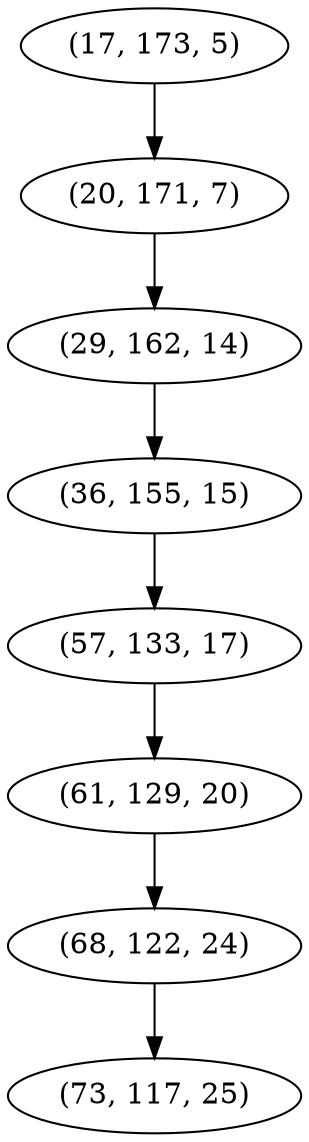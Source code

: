 digraph tree {
    "(17, 173, 5)";
    "(20, 171, 7)";
    "(29, 162, 14)";
    "(36, 155, 15)";
    "(57, 133, 17)";
    "(61, 129, 20)";
    "(68, 122, 24)";
    "(73, 117, 25)";
    "(17, 173, 5)" -> "(20, 171, 7)";
    "(20, 171, 7)" -> "(29, 162, 14)";
    "(29, 162, 14)" -> "(36, 155, 15)";
    "(36, 155, 15)" -> "(57, 133, 17)";
    "(57, 133, 17)" -> "(61, 129, 20)";
    "(61, 129, 20)" -> "(68, 122, 24)";
    "(68, 122, 24)" -> "(73, 117, 25)";
}
